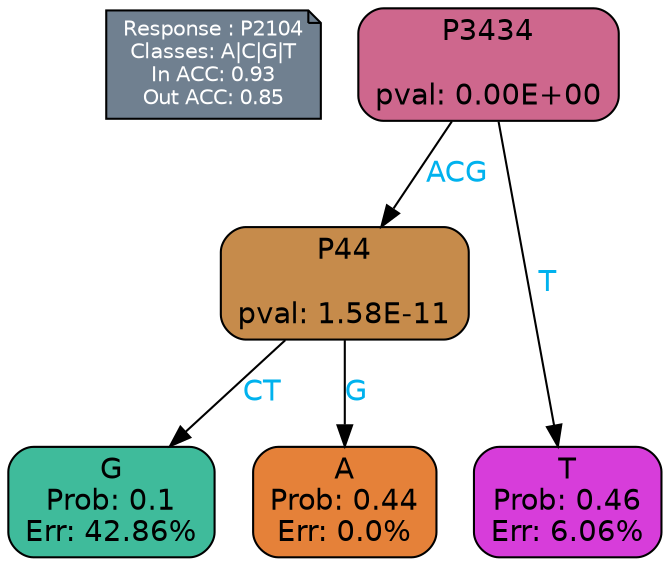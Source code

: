 digraph Tree {
node [shape=box, style="filled, rounded", color="black", fontname=helvetica] ;
graph [ranksep=equally, splines=polylines, bgcolor=transparent, dpi=600] ;
edge [fontname=helvetica] ;
LEGEND [label="Response : P2104
Classes: A|C|G|T
In ACC: 0.93
Out ACC: 0.85
",shape=note,align=left,style=filled,fillcolor="slategray",fontcolor="white",fontsize=10];1 [label="P3434

pval: 0.00E+00", fillcolor="#ce678d"] ;
2 [label="P44

pval: 1.58E-11", fillcolor="#c68b4b"] ;
3 [label="G
Prob: 0.1
Err: 42.86%", fillcolor="#3fbb9b"] ;
4 [label="A
Prob: 0.44
Err: 0.0%", fillcolor="#e58139"] ;
5 [label="T
Prob: 0.46
Err: 6.06%", fillcolor="#d73dda"] ;
1 -> 2 [label="ACG",fontcolor=deepskyblue2] ;
1 -> 5 [label="T",fontcolor=deepskyblue2] ;
2 -> 3 [label="CT",fontcolor=deepskyblue2] ;
2 -> 4 [label="G",fontcolor=deepskyblue2] ;
{rank = same; 3;4;5;}{rank = same; LEGEND;1;}}